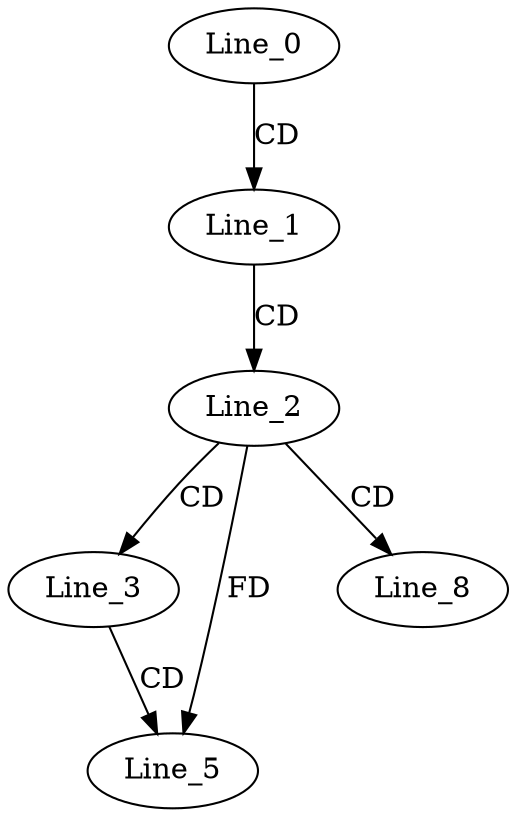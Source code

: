 digraph G {
  Line_0;
  Line_1;
  Line_2;
  Line_3;
  Line_3;
  Line_5;
  Line_8;
  Line_0 -> Line_1 [ label="CD" ];
  Line_1 -> Line_2 [ label="CD" ];
  Line_2 -> Line_3 [ label="CD" ];
  Line_3 -> Line_5 [ label="CD" ];
  Line_2 -> Line_5 [ label="FD" ];
  Line_2 -> Line_8 [ label="CD" ];
}
